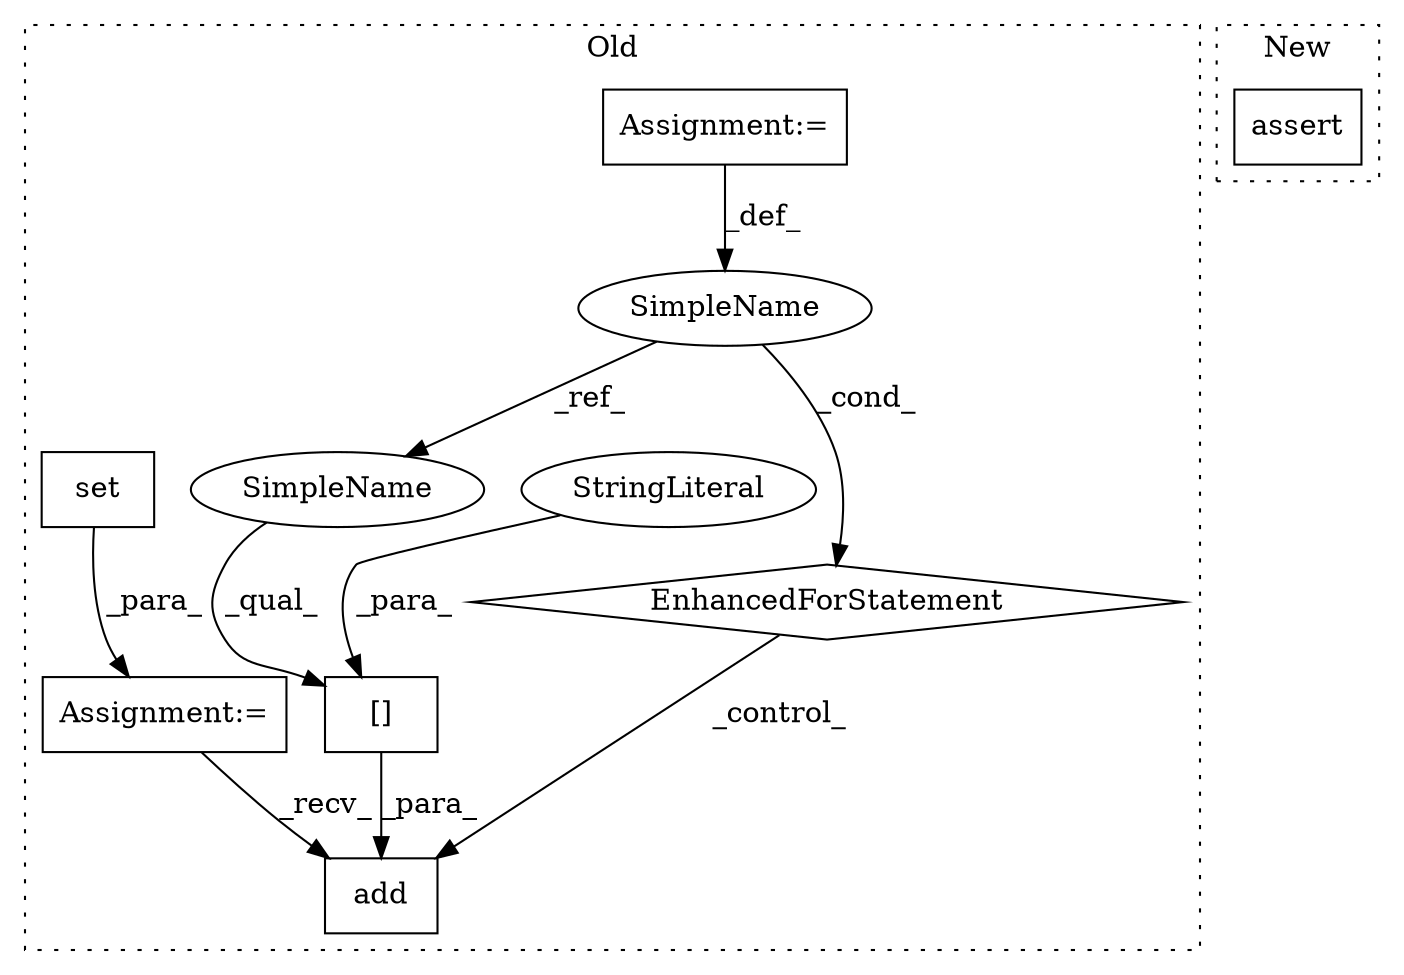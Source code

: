 digraph G {
subgraph cluster0 {
1 [label="add" a="32" s="9265,9293" l="4,1" shape="box"];
3 [label="EnhancedForStatement" a="70" s="9163,9244" l="53,2" shape="diamond"];
4 [label="SimpleName" a="42" s="9220" l="10" shape="ellipse"];
5 [label="Assignment:=" a="7" s="9163,9244" l="53,2" shape="box"];
6 [label="set" a="32" s="9152" l="5" shape="box"];
7 [label="Assignment:=" a="7" s="9151" l="1" shape="box"];
8 [label="[]" a="2" s="9269,9292" l="11,1" shape="box"];
9 [label="StringLiteral" a="45" s="9280" l="12" shape="ellipse"];
10 [label="SimpleName" a="42" s="9269" l="10" shape="ellipse"];
label = "Old";
style="dotted";
}
subgraph cluster1 {
2 [label="assert" a="32" s="10779,10802" l="16,1" shape="box"];
label = "New";
style="dotted";
}
3 -> 1 [label="_control_"];
4 -> 3 [label="_cond_"];
4 -> 10 [label="_ref_"];
5 -> 4 [label="_def_"];
6 -> 7 [label="_para_"];
7 -> 1 [label="_recv_"];
8 -> 1 [label="_para_"];
9 -> 8 [label="_para_"];
10 -> 8 [label="_qual_"];
}